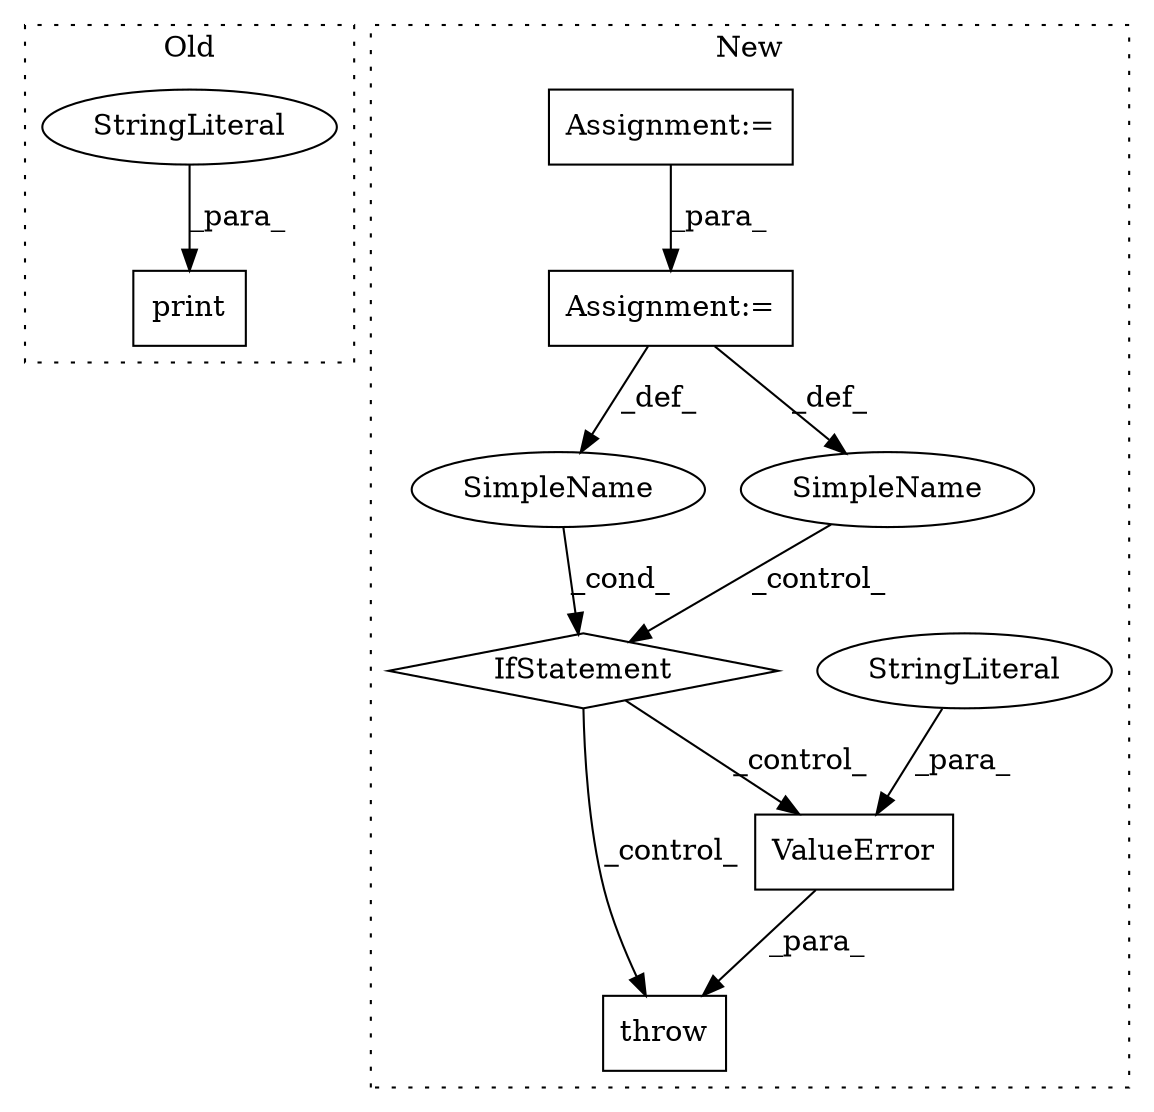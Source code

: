 digraph G {
subgraph cluster0 {
1 [label="print" a="32" s="5160,5192" l="6,1" shape="box"];
3 [label="StringLiteral" a="45" s="5166" l="12" shape="ellipse"];
label = "Old";
style="dotted";
}
subgraph cluster1 {
2 [label="throw" a="53" s="6661" l="6" shape="box"];
4 [label="ValueError" a="32" s="6667,6722" l="11,1" shape="box"];
5 [label="StringLiteral" a="45" s="6678" l="44" shape="ellipse"];
6 [label="IfStatement" a="25" s="6422,6439" l="4,2" shape="diamond"];
7 [label="SimpleName" a="42" s="" l="" shape="ellipse"];
8 [label="Assignment:=" a="7" s="5492" l="24" shape="box"];
9 [label="SimpleName" a="42" s="" l="" shape="ellipse"];
10 [label="Assignment:=" a="7" s="5407" l="1" shape="box"];
label = "New";
style="dotted";
}
3 -> 1 [label="_para_"];
4 -> 2 [label="_para_"];
5 -> 4 [label="_para_"];
6 -> 4 [label="_control_"];
6 -> 2 [label="_control_"];
7 -> 6 [label="_cond_"];
8 -> 10 [label="_para_"];
9 -> 6 [label="_control_"];
10 -> 7 [label="_def_"];
10 -> 9 [label="_def_"];
}